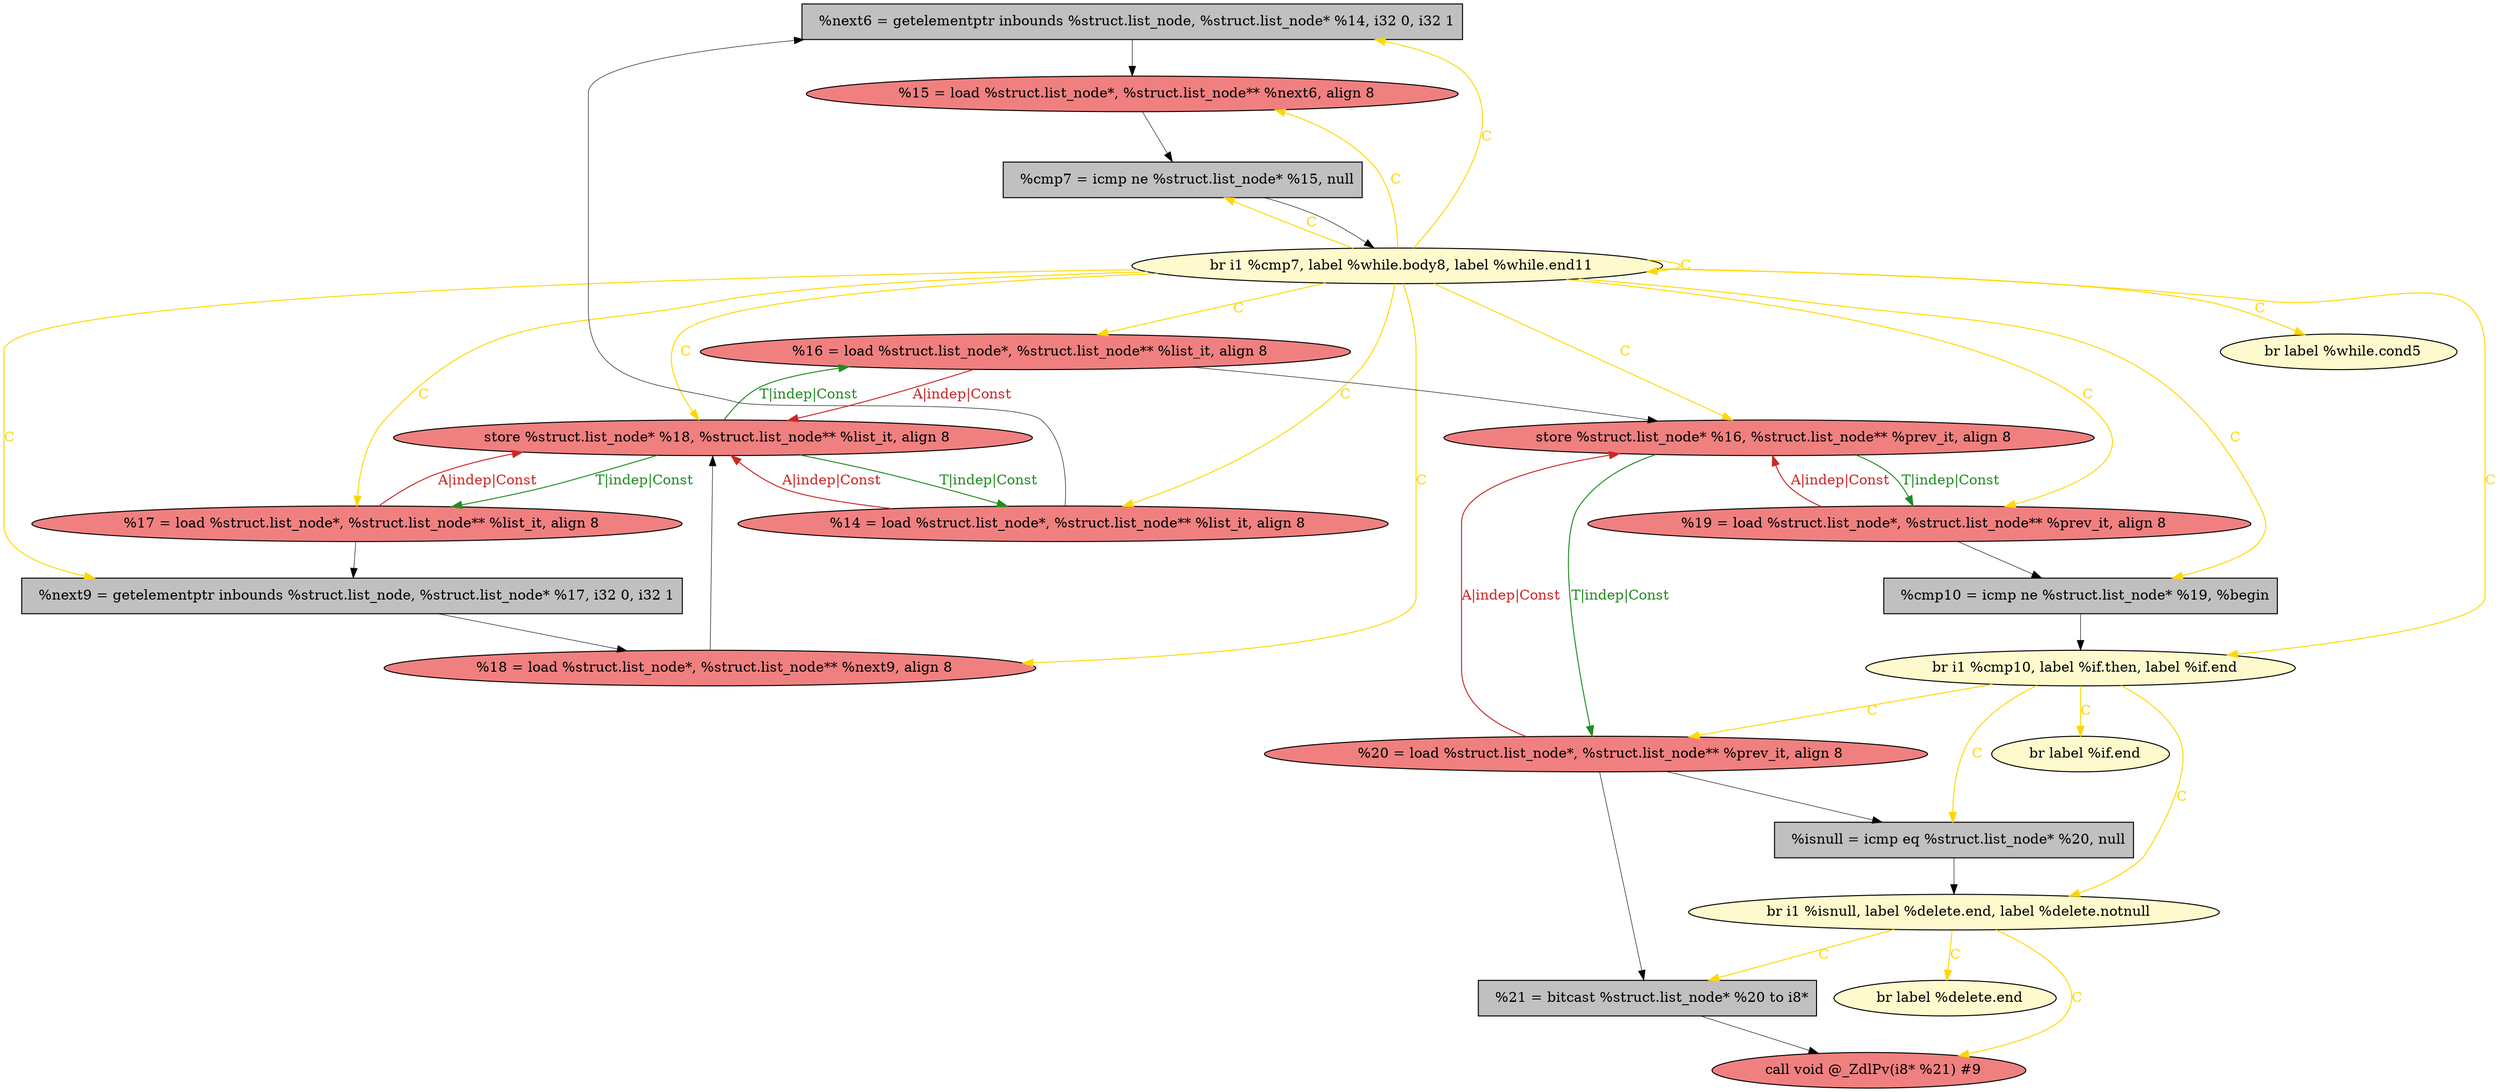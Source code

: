 
digraph G {


node815 [fillcolor=grey,label="  %next6 = getelementptr inbounds %struct.list_node, %struct.list_node* %14, i32 0, i32 1",shape=rectangle,style=filled ]
node814 [fillcolor=lemonchiffon,label="  br label %delete.end",shape=ellipse,style=filled ]
node813 [fillcolor=lightcoral,label="  store %struct.list_node* %18, %struct.list_node** %list_it, align 8",shape=ellipse,style=filled ]
node812 [fillcolor=lemonchiffon,label="  br label %while.cond5",shape=ellipse,style=filled ]
node811 [fillcolor=lightcoral,label="  %17 = load %struct.list_node*, %struct.list_node** %list_it, align 8",shape=ellipse,style=filled ]
node810 [fillcolor=lightcoral,label="  %20 = load %struct.list_node*, %struct.list_node** %prev_it, align 8",shape=ellipse,style=filled ]
node798 [fillcolor=grey,label="  %next9 = getelementptr inbounds %struct.list_node, %struct.list_node* %17, i32 0, i32 1",shape=rectangle,style=filled ]
node797 [fillcolor=lightcoral,label="  %18 = load %struct.list_node*, %struct.list_node** %next9, align 8",shape=ellipse,style=filled ]
node802 [fillcolor=lemonchiffon,label="  br i1 %cmp7, label %while.body8, label %while.end11",shape=ellipse,style=filled ]
node799 [fillcolor=lemonchiffon,label="  br i1 %cmp10, label %if.then, label %if.end",shape=ellipse,style=filled ]
node796 [fillcolor=lightcoral,label="  store %struct.list_node* %16, %struct.list_node** %prev_it, align 8",shape=ellipse,style=filled ]
node809 [fillcolor=lightcoral,label="  %14 = load %struct.list_node*, %struct.list_node** %list_it, align 8",shape=ellipse,style=filled ]
node805 [fillcolor=lightcoral,label="  call void @_ZdlPv(i8* %21) #9",shape=ellipse,style=filled ]
node794 [fillcolor=grey,label="  %isnull = icmp eq %struct.list_node* %20, null",shape=rectangle,style=filled ]
node804 [fillcolor=lemonchiffon,label="  br label %if.end",shape=ellipse,style=filled ]
node795 [fillcolor=grey,label="  %cmp10 = icmp ne %struct.list_node* %19, %begin",shape=rectangle,style=filled ]
node800 [fillcolor=grey,label="  %21 = bitcast %struct.list_node* %20 to i8*",shape=rectangle,style=filled ]
node801 [fillcolor=grey,label="  %cmp7 = icmp ne %struct.list_node* %15, null",shape=rectangle,style=filled ]
node803 [fillcolor=lightcoral,label="  %19 = load %struct.list_node*, %struct.list_node** %prev_it, align 8",shape=ellipse,style=filled ]
node806 [fillcolor=lemonchiffon,label="  br i1 %isnull, label %delete.end, label %delete.notnull",shape=ellipse,style=filled ]
node807 [fillcolor=lightcoral,label="  %15 = load %struct.list_node*, %struct.list_node** %next6, align 8",shape=ellipse,style=filled ]
node808 [fillcolor=lightcoral,label="  %16 = load %struct.list_node*, %struct.list_node** %list_it, align 8",shape=ellipse,style=filled ]

node802->node795 [style=solid,color=gold,label="C",penwidth=1.0,fontcolor=gold ]
node806->node814 [style=solid,color=gold,label="C",penwidth=1.0,fontcolor=gold ]
node806->node805 [style=solid,color=gold,label="C",penwidth=1.0,fontcolor=gold ]
node813->node809 [style=solid,color=forestgreen,label="T|indep|Const",penwidth=1.0,fontcolor=forestgreen ]
node809->node813 [style=solid,color=firebrick3,label="A|indep|Const",penwidth=1.0,fontcolor=firebrick3 ]
node802->node808 [style=solid,color=gold,label="C",penwidth=1.0,fontcolor=gold ]
node799->node794 [style=solid,color=gold,label="C",penwidth=1.0,fontcolor=gold ]
node802->node797 [style=solid,color=gold,label="C",penwidth=1.0,fontcolor=gold ]
node794->node806 [style=solid,color=black,label="",penwidth=0.5,fontcolor=black ]
node802->node798 [style=solid,color=gold,label="C",penwidth=1.0,fontcolor=gold ]
node802->node796 [style=solid,color=gold,label="C",penwidth=1.0,fontcolor=gold ]
node808->node813 [style=solid,color=firebrick3,label="A|indep|Const",penwidth=1.0,fontcolor=firebrick3 ]
node802->node812 [style=solid,color=gold,label="C",penwidth=1.0,fontcolor=gold ]
node799->node804 [style=solid,color=gold,label="C",penwidth=1.0,fontcolor=gold ]
node799->node806 [style=solid,color=gold,label="C",penwidth=1.0,fontcolor=gold ]
node803->node796 [style=solid,color=firebrick3,label="A|indep|Const",penwidth=1.0,fontcolor=firebrick3 ]
node806->node800 [style=solid,color=gold,label="C",penwidth=1.0,fontcolor=gold ]
node802->node811 [style=solid,color=gold,label="C",penwidth=1.0,fontcolor=gold ]
node802->node802 [style=solid,color=gold,label="C",penwidth=1.0,fontcolor=gold ]
node802->node801 [style=solid,color=gold,label="C",penwidth=1.0,fontcolor=gold ]
node802->node803 [style=solid,color=gold,label="C",penwidth=1.0,fontcolor=gold ]
node802->node799 [style=solid,color=gold,label="C",penwidth=1.0,fontcolor=gold ]
node802->node807 [style=solid,color=gold,label="C",penwidth=1.0,fontcolor=gold ]
node802->node815 [style=solid,color=gold,label="C",penwidth=1.0,fontcolor=gold ]
node795->node799 [style=solid,color=black,label="",penwidth=0.5,fontcolor=black ]
node802->node813 [style=solid,color=gold,label="C",penwidth=1.0,fontcolor=gold ]
node796->node803 [style=solid,color=forestgreen,label="T|indep|Const",penwidth=1.0,fontcolor=forestgreen ]
node813->node808 [style=solid,color=forestgreen,label="T|indep|Const",penwidth=1.0,fontcolor=forestgreen ]
node799->node810 [style=solid,color=gold,label="C",penwidth=1.0,fontcolor=gold ]
node800->node805 [style=solid,color=black,label="",penwidth=0.5,fontcolor=black ]
node798->node797 [style=solid,color=black,label="",penwidth=0.5,fontcolor=black ]
node803->node795 [style=solid,color=black,label="",penwidth=0.5,fontcolor=black ]
node801->node802 [style=solid,color=black,label="",penwidth=0.5,fontcolor=black ]
node810->node800 [style=solid,color=black,label="",penwidth=0.5,fontcolor=black ]
node810->node794 [style=solid,color=black,label="",penwidth=0.5,fontcolor=black ]
node815->node807 [style=solid,color=black,label="",penwidth=0.5,fontcolor=black ]
node813->node811 [style=solid,color=forestgreen,label="T|indep|Const",penwidth=1.0,fontcolor=forestgreen ]
node809->node815 [style=solid,color=black,label="",penwidth=0.5,fontcolor=black ]
node811->node798 [style=solid,color=black,label="",penwidth=0.5,fontcolor=black ]
node810->node796 [style=solid,color=firebrick3,label="A|indep|Const",penwidth=1.0,fontcolor=firebrick3 ]
node808->node796 [style=solid,color=black,label="",penwidth=0.5,fontcolor=black ]
node802->node809 [style=solid,color=gold,label="C",penwidth=1.0,fontcolor=gold ]
node807->node801 [style=solid,color=black,label="",penwidth=0.5,fontcolor=black ]
node797->node813 [style=solid,color=black,label="",penwidth=0.5,fontcolor=black ]
node811->node813 [style=solid,color=firebrick3,label="A|indep|Const",penwidth=1.0,fontcolor=firebrick3 ]
node796->node810 [style=solid,color=forestgreen,label="T|indep|Const",penwidth=1.0,fontcolor=forestgreen ]


}
